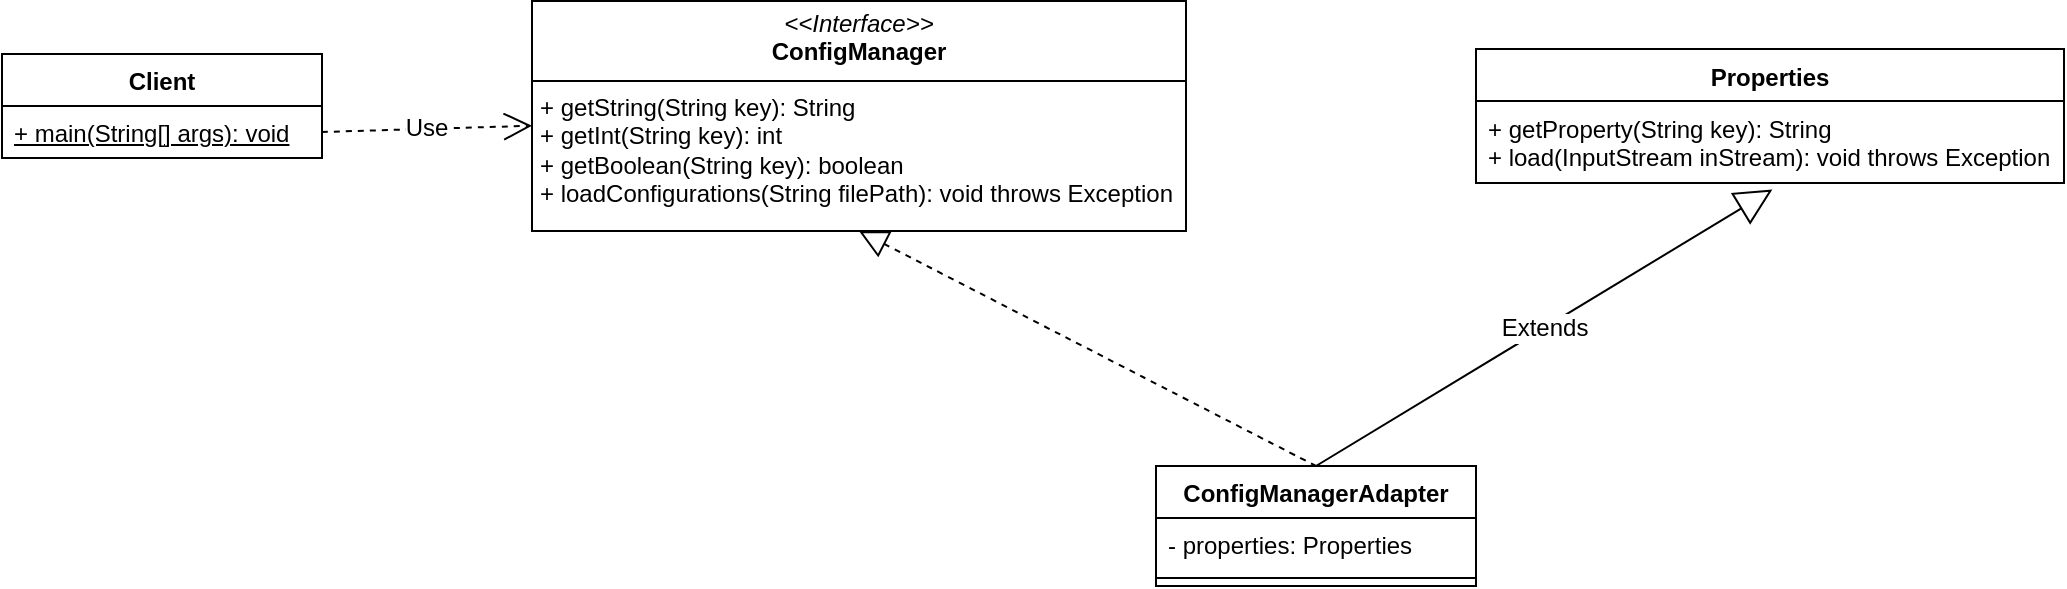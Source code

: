 <mxfile version="24.8.0">
  <diagram name="Page-1" id="9KZoKu9EUw1ECKEQfQ-f">
    <mxGraphModel dx="1264" dy="1554" grid="0" gridSize="10" guides="1" tooltips="1" connect="1" arrows="1" fold="1" page="0" pageScale="1" pageWidth="850" pageHeight="1100" math="0" shadow="0">
      <root>
        <mxCell id="0" />
        <mxCell id="1" parent="0" />
        <mxCell id="nfwi9NiAY7S6hru7q64L-1" value="Client" style="swimlane;fontStyle=1;align=center;verticalAlign=top;childLayout=stackLayout;horizontal=1;startSize=26;horizontalStack=0;resizeParent=1;resizeParentMax=0;resizeLast=0;collapsible=1;marginBottom=0;whiteSpace=wrap;html=1;" vertex="1" parent="1">
          <mxGeometry x="-391" y="13" width="160" height="52" as="geometry" />
        </mxCell>
        <mxCell id="nfwi9NiAY7S6hru7q64L-4" value="&lt;u&gt;+ main(String[] args): void&lt;/u&gt;" style="text;strokeColor=none;fillColor=none;align=left;verticalAlign=top;spacingLeft=4;spacingRight=4;overflow=hidden;rotatable=0;points=[[0,0.5],[1,0.5]];portConstraint=eastwest;whiteSpace=wrap;html=1;" vertex="1" parent="nfwi9NiAY7S6hru7q64L-1">
          <mxGeometry y="26" width="160" height="26" as="geometry" />
        </mxCell>
        <mxCell id="nfwi9NiAY7S6hru7q64L-5" value="&lt;p style=&quot;margin:0px;margin-top:4px;text-align:center;&quot;&gt;&lt;i&gt;&amp;lt;&amp;lt;Interface&amp;gt;&amp;gt;&lt;/i&gt;&lt;br&gt;&lt;b&gt;ConfigManager&lt;/b&gt;&lt;/p&gt;&lt;hr size=&quot;1&quot; style=&quot;border-style:solid;&quot;&gt;&lt;p style=&quot;margin:0px;margin-left:4px;&quot;&gt;+ getString(String key): String&lt;br/&gt;+ getInt(String key): int&lt;br/&gt;+ getBoolean(String key): boolean&lt;br/&gt;+ loadConfigurations(String filePath): void throws Exception&lt;br&gt;&lt;/p&gt;" style="verticalAlign=top;align=left;overflow=fill;html=1;whiteSpace=wrap;" vertex="1" parent="1">
          <mxGeometry x="-126" y="-13.5" width="327" height="115" as="geometry" />
        </mxCell>
        <mxCell id="nfwi9NiAY7S6hru7q64L-6" value="Properties" style="swimlane;fontStyle=1;align=center;verticalAlign=top;childLayout=stackLayout;horizontal=1;startSize=26;horizontalStack=0;resizeParent=1;resizeParentMax=0;resizeLast=0;collapsible=1;marginBottom=0;whiteSpace=wrap;html=1;" vertex="1" parent="1">
          <mxGeometry x="346" y="10.5" width="294" height="67" as="geometry" />
        </mxCell>
        <mxCell id="nfwi9NiAY7S6hru7q64L-9" value="+ getProperty(String key): String&lt;div&gt;+ load(InputStream inStream): void&amp;nbsp;&lt;span style=&quot;background-color: initial;&quot;&gt;throws Exception&lt;/span&gt;&lt;/div&gt;" style="text;strokeColor=none;fillColor=none;align=left;verticalAlign=top;spacingLeft=4;spacingRight=4;overflow=hidden;rotatable=0;points=[[0,0.5],[1,0.5]];portConstraint=eastwest;whiteSpace=wrap;html=1;" vertex="1" parent="nfwi9NiAY7S6hru7q64L-6">
          <mxGeometry y="26" width="294" height="41" as="geometry" />
        </mxCell>
        <mxCell id="nfwi9NiAY7S6hru7q64L-10" value="ConfigManagerAdapter" style="swimlane;fontStyle=1;align=center;verticalAlign=top;childLayout=stackLayout;horizontal=1;startSize=26;horizontalStack=0;resizeParent=1;resizeParentMax=0;resizeLast=0;collapsible=1;marginBottom=0;whiteSpace=wrap;html=1;" vertex="1" parent="1">
          <mxGeometry x="186" y="219" width="160" height="60" as="geometry" />
        </mxCell>
        <mxCell id="nfwi9NiAY7S6hru7q64L-11" value="- properties: Properties" style="text;strokeColor=none;fillColor=none;align=left;verticalAlign=top;spacingLeft=4;spacingRight=4;overflow=hidden;rotatable=0;points=[[0,0.5],[1,0.5]];portConstraint=eastwest;whiteSpace=wrap;html=1;" vertex="1" parent="nfwi9NiAY7S6hru7q64L-10">
          <mxGeometry y="26" width="160" height="26" as="geometry" />
        </mxCell>
        <mxCell id="nfwi9NiAY7S6hru7q64L-12" value="" style="line;strokeWidth=1;fillColor=none;align=left;verticalAlign=middle;spacingTop=-1;spacingLeft=3;spacingRight=3;rotatable=0;labelPosition=right;points=[];portConstraint=eastwest;strokeColor=inherit;" vertex="1" parent="nfwi9NiAY7S6hru7q64L-10">
          <mxGeometry y="52" width="160" height="8" as="geometry" />
        </mxCell>
        <mxCell id="nfwi9NiAY7S6hru7q64L-14" value="" style="endArrow=block;dashed=1;endFill=0;endSize=12;html=1;rounded=0;fontSize=12;curved=1;exitX=0.5;exitY=0;exitDx=0;exitDy=0;entryX=0.5;entryY=1;entryDx=0;entryDy=0;" edge="1" parent="1" source="nfwi9NiAY7S6hru7q64L-10" target="nfwi9NiAY7S6hru7q64L-5">
          <mxGeometry width="160" relative="1" as="geometry">
            <mxPoint x="240" y="226" as="sourcePoint" />
            <mxPoint x="400" y="226" as="targetPoint" />
          </mxGeometry>
        </mxCell>
        <mxCell id="nfwi9NiAY7S6hru7q64L-16" value="Extends" style="endArrow=block;endSize=16;endFill=0;html=1;rounded=0;fontSize=12;curved=1;entryX=0.504;entryY=1.08;entryDx=0;entryDy=0;entryPerimeter=0;exitX=0.5;exitY=0;exitDx=0;exitDy=0;" edge="1" parent="1" source="nfwi9NiAY7S6hru7q64L-10" target="nfwi9NiAY7S6hru7q64L-9">
          <mxGeometry width="160" relative="1" as="geometry">
            <mxPoint x="240" y="226" as="sourcePoint" />
            <mxPoint x="400" y="226" as="targetPoint" />
          </mxGeometry>
        </mxCell>
        <mxCell id="nfwi9NiAY7S6hru7q64L-17" value="Use" style="endArrow=open;endSize=12;dashed=1;html=1;rounded=0;fontSize=12;curved=1;exitX=1;exitY=0.5;exitDx=0;exitDy=0;" edge="1" parent="1" source="nfwi9NiAY7S6hru7q64L-4" target="nfwi9NiAY7S6hru7q64L-5">
          <mxGeometry width="160" relative="1" as="geometry">
            <mxPoint x="-79" y="299" as="sourcePoint" />
            <mxPoint x="81" y="299" as="targetPoint" />
          </mxGeometry>
        </mxCell>
      </root>
    </mxGraphModel>
  </diagram>
</mxfile>
